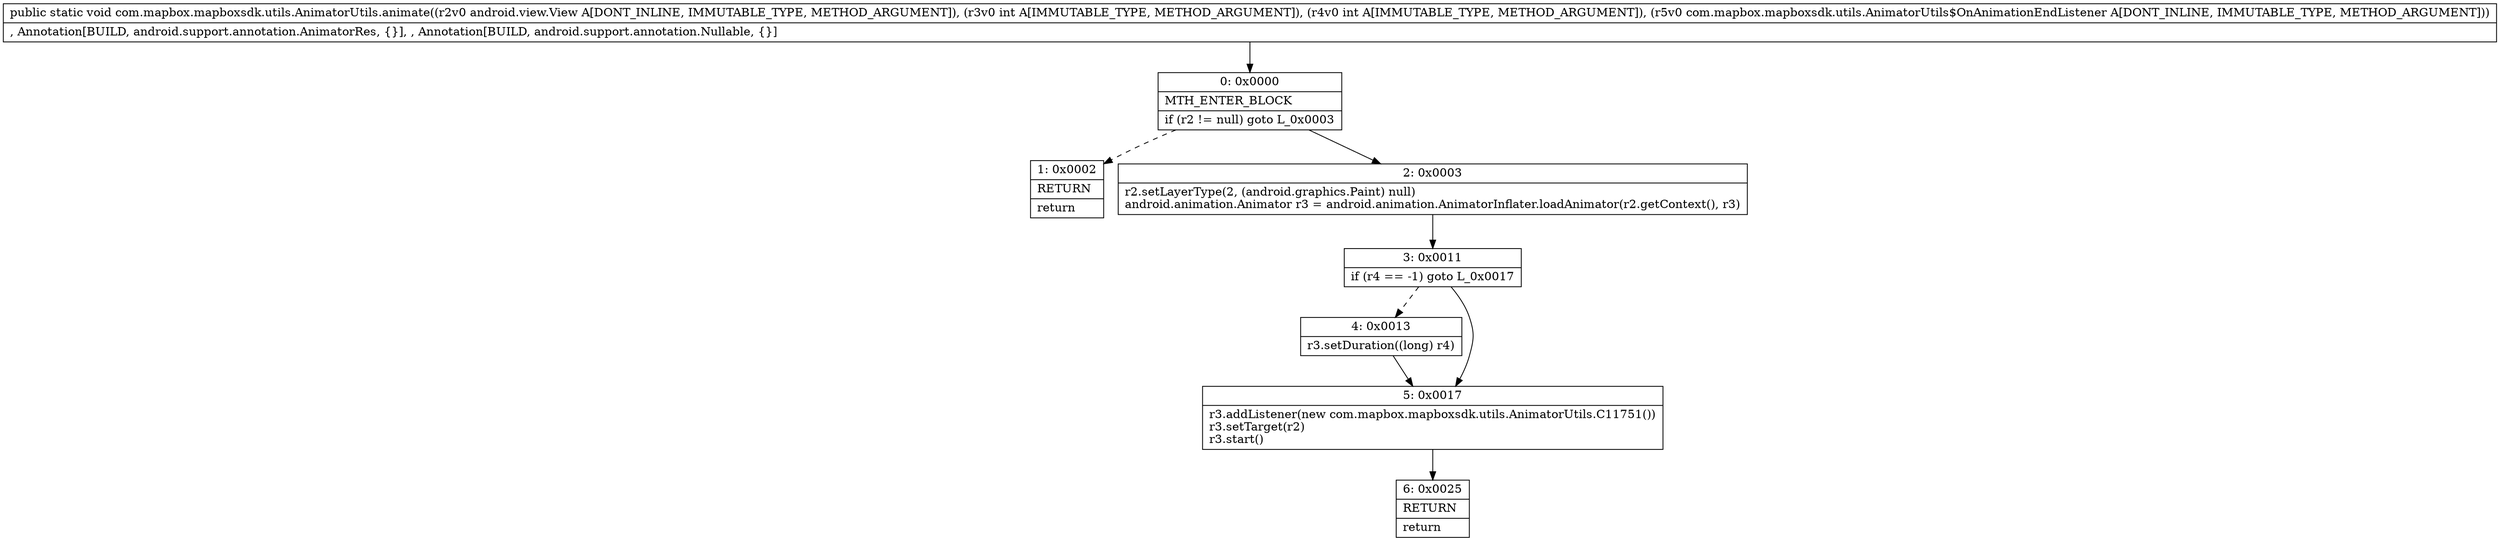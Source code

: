 digraph "CFG forcom.mapbox.mapboxsdk.utils.AnimatorUtils.animate(Landroid\/view\/View;IILcom\/mapbox\/mapboxsdk\/utils\/AnimatorUtils$OnAnimationEndListener;)V" {
Node_0 [shape=record,label="{0\:\ 0x0000|MTH_ENTER_BLOCK\l|if (r2 != null) goto L_0x0003\l}"];
Node_1 [shape=record,label="{1\:\ 0x0002|RETURN\l|return\l}"];
Node_2 [shape=record,label="{2\:\ 0x0003|r2.setLayerType(2, (android.graphics.Paint) null)\landroid.animation.Animator r3 = android.animation.AnimatorInflater.loadAnimator(r2.getContext(), r3)\l}"];
Node_3 [shape=record,label="{3\:\ 0x0011|if (r4 == \-1) goto L_0x0017\l}"];
Node_4 [shape=record,label="{4\:\ 0x0013|r3.setDuration((long) r4)\l}"];
Node_5 [shape=record,label="{5\:\ 0x0017|r3.addListener(new com.mapbox.mapboxsdk.utils.AnimatorUtils.C11751())\lr3.setTarget(r2)\lr3.start()\l}"];
Node_6 [shape=record,label="{6\:\ 0x0025|RETURN\l|return\l}"];
MethodNode[shape=record,label="{public static void com.mapbox.mapboxsdk.utils.AnimatorUtils.animate((r2v0 android.view.View A[DONT_INLINE, IMMUTABLE_TYPE, METHOD_ARGUMENT]), (r3v0 int A[IMMUTABLE_TYPE, METHOD_ARGUMENT]), (r4v0 int A[IMMUTABLE_TYPE, METHOD_ARGUMENT]), (r5v0 com.mapbox.mapboxsdk.utils.AnimatorUtils$OnAnimationEndListener A[DONT_INLINE, IMMUTABLE_TYPE, METHOD_ARGUMENT]))  | , Annotation[BUILD, android.support.annotation.AnimatorRes, \{\}], , Annotation[BUILD, android.support.annotation.Nullable, \{\}]\l}"];
MethodNode -> Node_0;
Node_0 -> Node_1[style=dashed];
Node_0 -> Node_2;
Node_2 -> Node_3;
Node_3 -> Node_4[style=dashed];
Node_3 -> Node_5;
Node_4 -> Node_5;
Node_5 -> Node_6;
}

